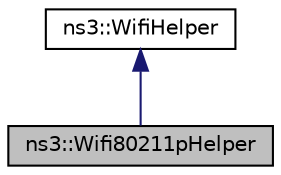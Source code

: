 digraph "ns3::Wifi80211pHelper"
{
 // LATEX_PDF_SIZE
  edge [fontname="Helvetica",fontsize="10",labelfontname="Helvetica",labelfontsize="10"];
  node [fontname="Helvetica",fontsize="10",shape=record];
  Node1 [label="ns3::Wifi80211pHelper",height=0.2,width=0.4,color="black", fillcolor="grey75", style="filled", fontcolor="black",tooltip="helps to create wifi 802.11p objects of WifiNetDevice class"];
  Node2 -> Node1 [dir="back",color="midnightblue",fontsize="10",style="solid",fontname="Helvetica"];
  Node2 [label="ns3::WifiHelper",height=0.2,width=0.4,color="black", fillcolor="white", style="filled",URL="$classns3_1_1_wifi_helper.html",tooltip="helps to create WifiNetDevice objects"];
}
